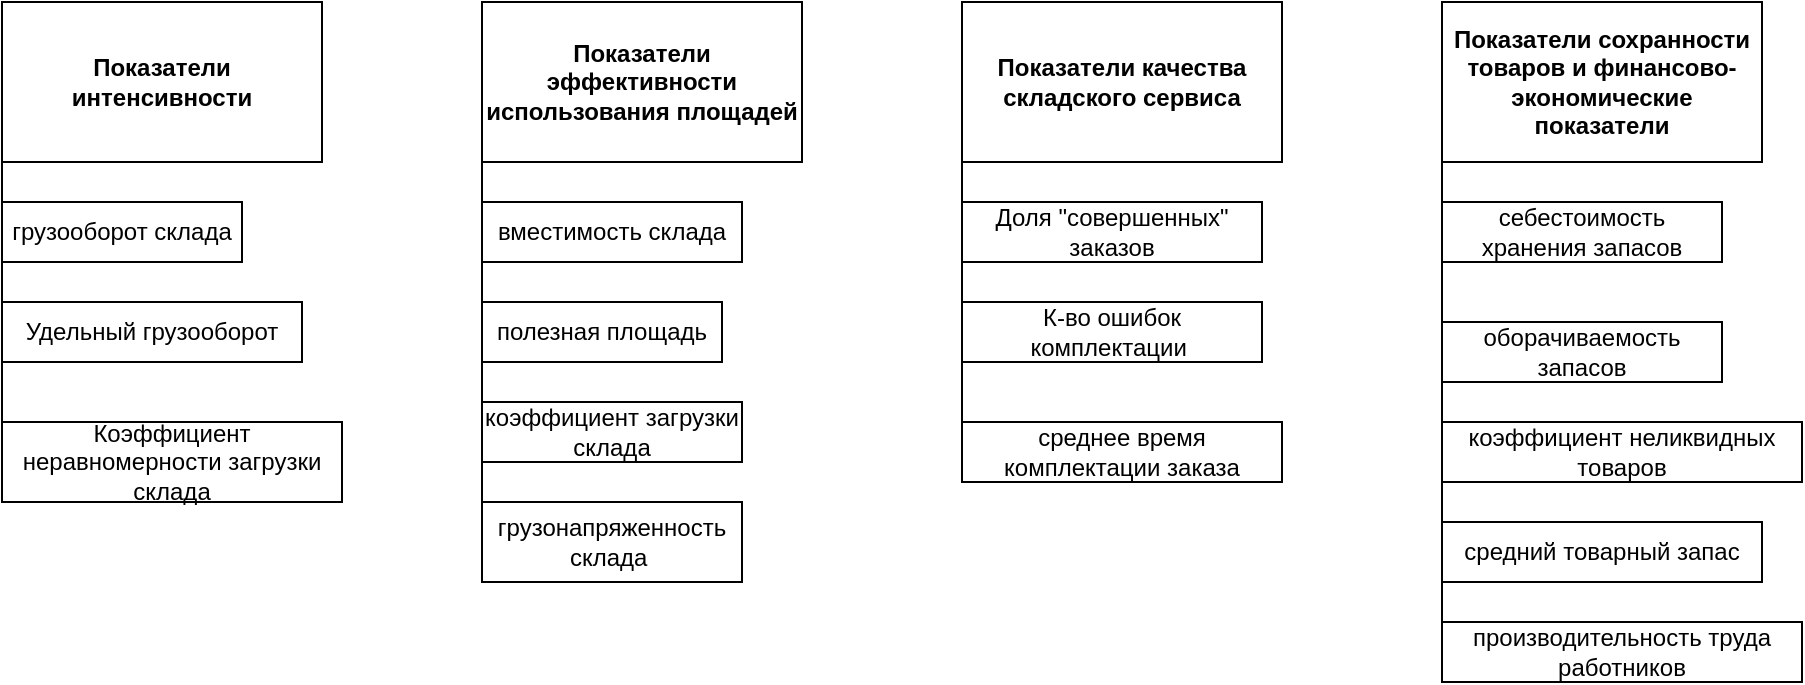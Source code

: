 <mxfile version="12.9.9" type="github">
  <diagram id="tEwn2vSKxnQ72N7uJ7mi" name="Page-1">
    <mxGraphModel dx="1186" dy="525" grid="1" gridSize="10" guides="1" tooltips="1" connect="1" arrows="1" fold="1" page="1" pageScale="1" pageWidth="827" pageHeight="1169" math="0" shadow="0">
      <root>
        <mxCell id="0" />
        <mxCell id="1" parent="0" />
        <mxCell id="mfyQRgpdrOCg4J0YQUVd-1" value="&lt;b&gt;Показатели интенсивности&lt;/b&gt;" style="rounded=0;whiteSpace=wrap;html=1;" vertex="1" parent="1">
          <mxGeometry x="40" y="40" width="160" height="80" as="geometry" />
        </mxCell>
        <mxCell id="mfyQRgpdrOCg4J0YQUVd-2" value="&lt;b&gt;Показатели эффективности использования площадей&lt;/b&gt;" style="rounded=0;whiteSpace=wrap;html=1;" vertex="1" parent="1">
          <mxGeometry x="280" y="40" width="160" height="80" as="geometry" />
        </mxCell>
        <mxCell id="mfyQRgpdrOCg4J0YQUVd-3" value="&lt;b&gt;Показатели качества складского сервиса&lt;/b&gt;" style="rounded=0;whiteSpace=wrap;html=1;" vertex="1" parent="1">
          <mxGeometry x="520" y="40" width="160" height="80" as="geometry" />
        </mxCell>
        <mxCell id="mfyQRgpdrOCg4J0YQUVd-4" value="&lt;b&gt;Показатели сохранности товаров и финансово-экономические показатели&lt;/b&gt;" style="rounded=0;whiteSpace=wrap;html=1;" vertex="1" parent="1">
          <mxGeometry x="760" y="40" width="160" height="80" as="geometry" />
        </mxCell>
        <mxCell id="mfyQRgpdrOCg4J0YQUVd-5" value="" style="endArrow=none;html=1;exitX=0;exitY=1;exitDx=0;exitDy=0;entryX=0;entryY=1;entryDx=0;entryDy=0;" edge="1" parent="1" source="mfyQRgpdrOCg4J0YQUVd-1" target="mfyQRgpdrOCg4J0YQUVd-11">
          <mxGeometry width="50" height="50" relative="1" as="geometry">
            <mxPoint x="40" y="140" as="sourcePoint" />
            <mxPoint x="40" y="320" as="targetPoint" />
          </mxGeometry>
        </mxCell>
        <mxCell id="mfyQRgpdrOCg4J0YQUVd-6" value="" style="endArrow=none;html=1;entryX=0;entryY=1;entryDx=0;entryDy=0;" edge="1" parent="1" target="mfyQRgpdrOCg4J0YQUVd-2">
          <mxGeometry width="50" height="50" relative="1" as="geometry">
            <mxPoint x="280" y="320" as="sourcePoint" />
            <mxPoint x="320" y="260" as="targetPoint" />
          </mxGeometry>
        </mxCell>
        <mxCell id="mfyQRgpdrOCg4J0YQUVd-7" value="" style="endArrow=none;html=1;entryX=0;entryY=1;entryDx=0;entryDy=0;exitX=0;exitY=1;exitDx=0;exitDy=0;" edge="1" parent="1" source="mfyQRgpdrOCg4J0YQUVd-18" target="mfyQRgpdrOCg4J0YQUVd-3">
          <mxGeometry width="50" height="50" relative="1" as="geometry">
            <mxPoint x="520" y="320" as="sourcePoint" />
            <mxPoint x="590" y="250" as="targetPoint" />
          </mxGeometry>
        </mxCell>
        <mxCell id="mfyQRgpdrOCg4J0YQUVd-8" value="" style="endArrow=none;html=1;entryX=0;entryY=1;entryDx=0;entryDy=0;" edge="1" parent="1" target="mfyQRgpdrOCg4J0YQUVd-4">
          <mxGeometry width="50" height="50" relative="1" as="geometry">
            <mxPoint x="760" y="360" as="sourcePoint" />
            <mxPoint x="790" y="280" as="targetPoint" />
          </mxGeometry>
        </mxCell>
        <mxCell id="mfyQRgpdrOCg4J0YQUVd-9" value="грузооборот склада" style="rounded=0;whiteSpace=wrap;html=1;" vertex="1" parent="1">
          <mxGeometry x="40" y="140" width="120" height="30" as="geometry" />
        </mxCell>
        <mxCell id="mfyQRgpdrOCg4J0YQUVd-10" value="Удельный грузооборот" style="rounded=0;whiteSpace=wrap;html=1;" vertex="1" parent="1">
          <mxGeometry x="40" y="190" width="150" height="30" as="geometry" />
        </mxCell>
        <mxCell id="mfyQRgpdrOCg4J0YQUVd-11" value="Коэффициент неравномерности загрузки склада" style="rounded=0;whiteSpace=wrap;html=1;" vertex="1" parent="1">
          <mxGeometry x="40" y="250" width="170" height="40" as="geometry" />
        </mxCell>
        <mxCell id="mfyQRgpdrOCg4J0YQUVd-12" value="вместимость склада" style="rounded=0;whiteSpace=wrap;html=1;" vertex="1" parent="1">
          <mxGeometry x="280" y="140" width="130" height="30" as="geometry" />
        </mxCell>
        <mxCell id="mfyQRgpdrOCg4J0YQUVd-13" value="полезная площадь" style="rounded=0;whiteSpace=wrap;html=1;" vertex="1" parent="1">
          <mxGeometry x="280" y="190" width="120" height="30" as="geometry" />
        </mxCell>
        <mxCell id="mfyQRgpdrOCg4J0YQUVd-14" value="коэффициент загрузки склада" style="rounded=0;whiteSpace=wrap;html=1;" vertex="1" parent="1">
          <mxGeometry x="280" y="240" width="130" height="30" as="geometry" />
        </mxCell>
        <mxCell id="mfyQRgpdrOCg4J0YQUVd-15" value="грузонапряженность склада&amp;nbsp;" style="rounded=0;whiteSpace=wrap;html=1;" vertex="1" parent="1">
          <mxGeometry x="280" y="290" width="130" height="40" as="geometry" />
        </mxCell>
        <mxCell id="mfyQRgpdrOCg4J0YQUVd-16" value="Доля &quot;совершенных&quot; заказов" style="rounded=0;whiteSpace=wrap;html=1;" vertex="1" parent="1">
          <mxGeometry x="520" y="140" width="150" height="30" as="geometry" />
        </mxCell>
        <mxCell id="mfyQRgpdrOCg4J0YQUVd-17" value="К-во ошибок комплектации&amp;nbsp;" style="rounded=0;whiteSpace=wrap;html=1;" vertex="1" parent="1">
          <mxGeometry x="520" y="190" width="150" height="30" as="geometry" />
        </mxCell>
        <mxCell id="mfyQRgpdrOCg4J0YQUVd-18" value="среднее время комплектации заказа" style="rounded=0;whiteSpace=wrap;html=1;" vertex="1" parent="1">
          <mxGeometry x="520" y="250" width="160" height="30" as="geometry" />
        </mxCell>
        <mxCell id="mfyQRgpdrOCg4J0YQUVd-19" value="себестоимость хранения запасов" style="rounded=0;whiteSpace=wrap;html=1;" vertex="1" parent="1">
          <mxGeometry x="760" y="140" width="140" height="30" as="geometry" />
        </mxCell>
        <mxCell id="mfyQRgpdrOCg4J0YQUVd-20" value="оборачиваемость запасов" style="rounded=0;whiteSpace=wrap;html=1;" vertex="1" parent="1">
          <mxGeometry x="760" y="200" width="140" height="30" as="geometry" />
        </mxCell>
        <mxCell id="mfyQRgpdrOCg4J0YQUVd-21" value="коэффициент неликвидных товаров" style="rounded=0;whiteSpace=wrap;html=1;" vertex="1" parent="1">
          <mxGeometry x="760" y="250" width="180" height="30" as="geometry" />
        </mxCell>
        <mxCell id="mfyQRgpdrOCg4J0YQUVd-22" value="средний товарный запас" style="rounded=0;whiteSpace=wrap;html=1;" vertex="1" parent="1">
          <mxGeometry x="760" y="300" width="160" height="30" as="geometry" />
        </mxCell>
        <mxCell id="mfyQRgpdrOCg4J0YQUVd-23" value="производительность труда работников" style="rounded=0;whiteSpace=wrap;html=1;" vertex="1" parent="1">
          <mxGeometry x="760" y="350" width="180" height="30" as="geometry" />
        </mxCell>
      </root>
    </mxGraphModel>
  </diagram>
</mxfile>

